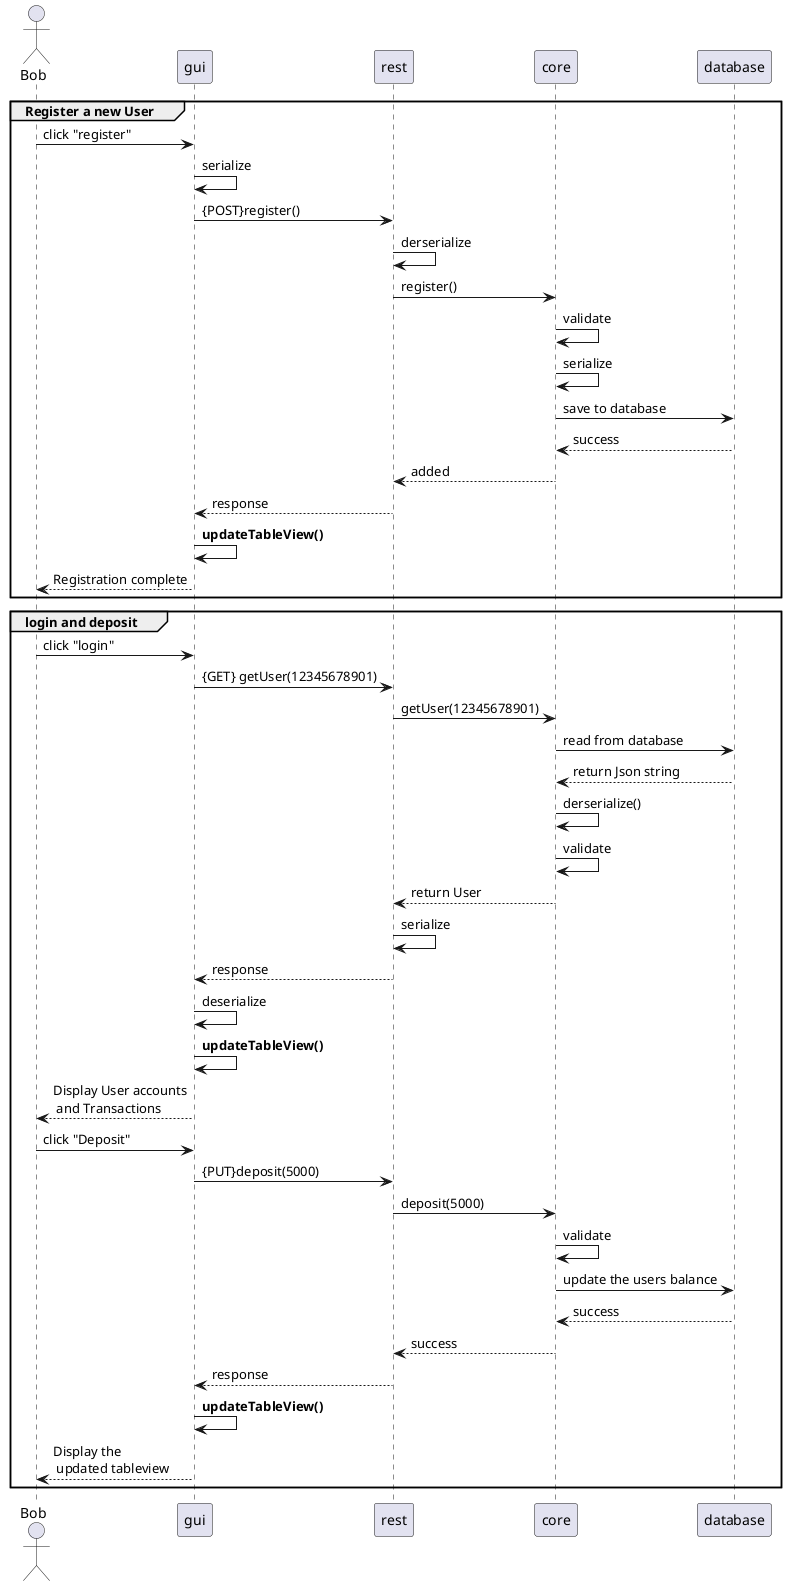 @startuml sequencediagram

group Register a new User
actor Bob
Bob -> gui: click "register"
gui -> gui: serialize
gui -> rest: {POST}register()
rest -> rest: derserialize
rest -> core: register()
core -> core: validate
core -> core: serialize
core -> database: save to database

core <-- database: success
rest <-- core: added
gui <-- rest: response
gui -> gui: **updateTableView()**
Bob <-- gui: Registration complete
end



group login and deposit
Bob -> gui : click "login"
gui -> rest: {GET} getUser(12345678901)
rest -> core: getUser(12345678901)

core -> database: read from database
core <-- database: return Json string
core -> core: derserialize()
core -> core: validate
rest <-- core: return User
rest -> rest: serialize
gui <-- rest: response
gui -> gui: deserialize
gui -> gui: **updateTableView()**
Bob <-- gui: Display User accounts\n and Transactions

Bob -> gui: click "Deposit"
gui -> rest: {PUT}deposit(5000)
rest -> core: deposit(5000)
core -> core: validate  
core -> database: update the users balance

core <-- database: success
rest <-- core: success
gui <-- rest: response
gui -> gui: **updateTableView()**
Bob <-- gui: Display the \n updated tableview 

end




@enduml